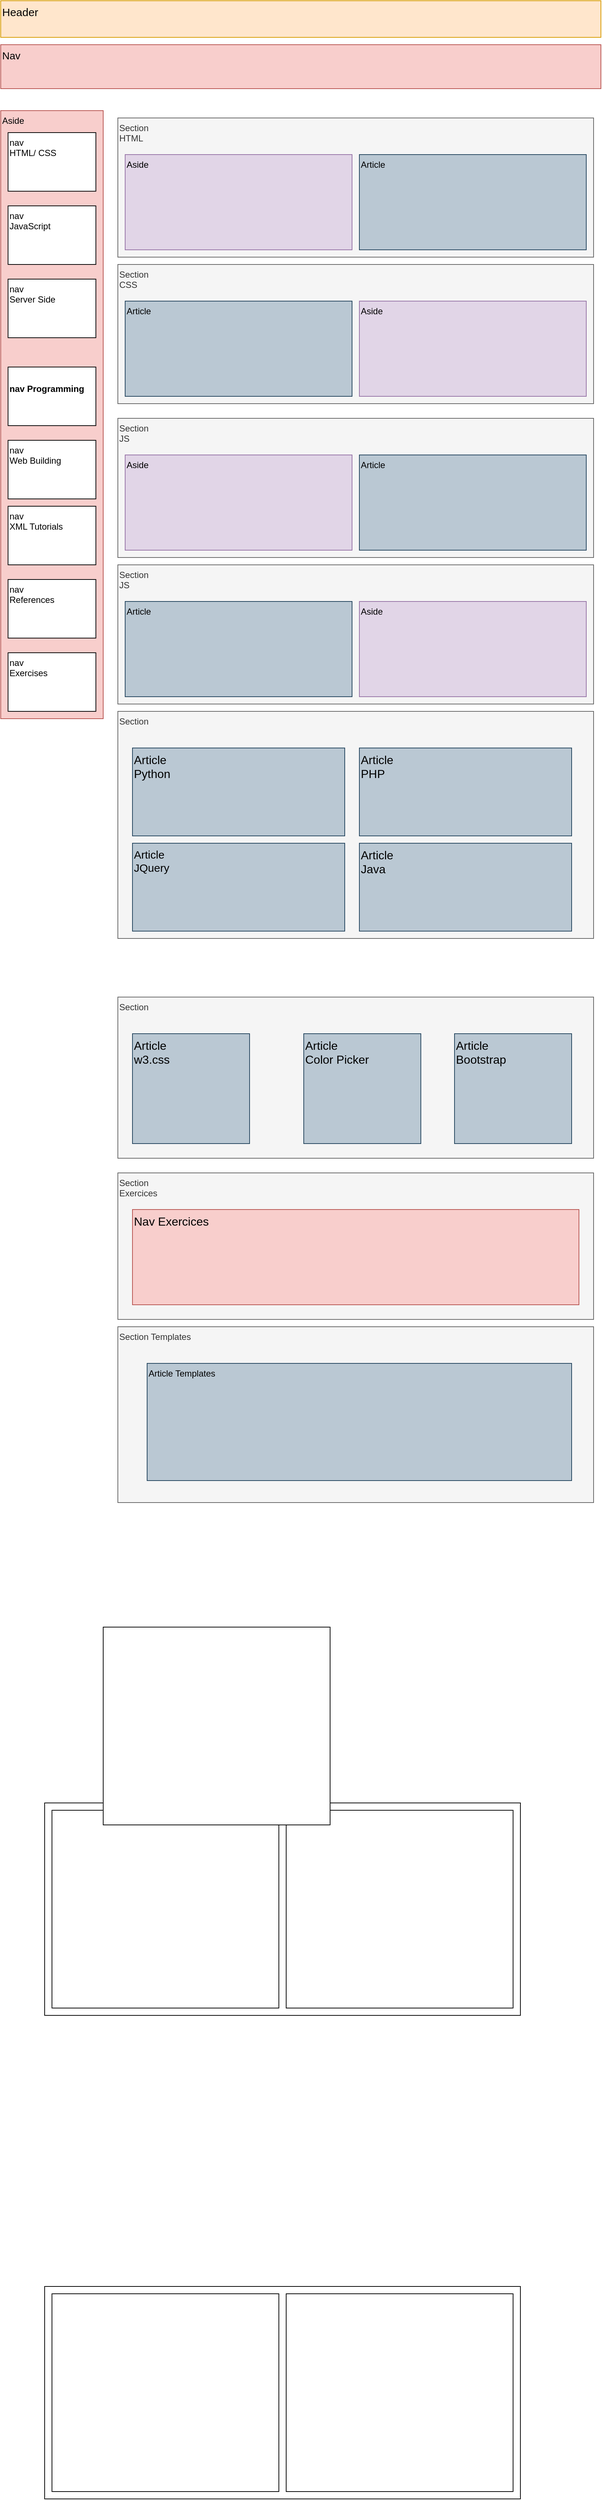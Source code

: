 <mxfile version="13.7.7" type="github">
  <diagram id="Qermgrvvync0e190jn2b" name="Page-1">
    <mxGraphModel dx="1422" dy="791" grid="1" gridSize="10" guides="1" tooltips="1" connect="1" arrows="1" fold="1" page="1" pageScale="1" pageWidth="827" pageHeight="1169" math="0" shadow="0">
      <root>
        <mxCell id="0" />
        <mxCell id="1" parent="0" />
        <mxCell id="3jMC8HgMj0h4YBXZREUR-1" value="&lt;div style=&quot;line-height: 120%; font-size: 15px;&quot; align=&quot;left&quot;&gt;Header&lt;/div&gt;" style="rounded=0;whiteSpace=wrap;html=1;fillColor=#ffe6cc;strokeColor=#d79b00;align=left;verticalAlign=top;fontSize=15;" vertex="1" parent="1">
          <mxGeometry width="820" height="50" as="geometry" />
        </mxCell>
        <mxCell id="3jMC8HgMj0h4YBXZREUR-2" value="Nav" style="rounded=0;whiteSpace=wrap;html=1;fillColor=#f8cecc;strokeColor=#b85450;verticalAlign=top;align=left;fontSize=14;" vertex="1" parent="1">
          <mxGeometry y="60" width="820" height="60" as="geometry" />
        </mxCell>
        <mxCell id="3jMC8HgMj0h4YBXZREUR-4" value="Aside" style="rounded=0;whiteSpace=wrap;html=1;fillColor=#f8cecc;strokeColor=#b85450;verticalAlign=top;align=left;" vertex="1" parent="1">
          <mxGeometry y="150" width="140" height="830" as="geometry" />
        </mxCell>
        <mxCell id="3jMC8HgMj0h4YBXZREUR-5" value="&lt;div&gt;nav&lt;br&gt;&lt;/div&gt;&lt;div&gt;HTML/ CSS&lt;/div&gt;" style="rounded=0;whiteSpace=wrap;html=1;align=left;spacing=2;verticalAlign=top;" vertex="1" parent="1">
          <mxGeometry x="10" y="180" width="120" height="80" as="geometry" />
        </mxCell>
        <mxCell id="3jMC8HgMj0h4YBXZREUR-6" value="&lt;div&gt;nav &lt;br&gt;&lt;/div&gt;&lt;div&gt;JavaScript&lt;/div&gt;" style="rounded=0;whiteSpace=wrap;html=1;align=left;verticalAlign=top;" vertex="1" parent="1">
          <mxGeometry x="10" y="280" width="120" height="80" as="geometry" />
        </mxCell>
        <mxCell id="3jMC8HgMj0h4YBXZREUR-7" value="&lt;div&gt;nav&lt;br&gt;&lt;/div&gt;&lt;div&gt;Server Side&lt;/div&gt;" style="rounded=0;whiteSpace=wrap;html=1;align=left;verticalAlign=top;" vertex="1" parent="1">
          <mxGeometry x="10" y="380" width="120" height="80" as="geometry" />
        </mxCell>
        <mxCell id="3jMC8HgMj0h4YBXZREUR-8" value="&lt;h4 class=&quot;w3-margin-top&quot;&gt;nav Programming&lt;/h4&gt;" style="rounded=0;whiteSpace=wrap;html=1;fontStyle=0;align=left;verticalAlign=top;" vertex="1" parent="1">
          <mxGeometry x="10" y="500" width="120" height="80" as="geometry" />
        </mxCell>
        <mxCell id="3jMC8HgMj0h4YBXZREUR-9" value="&lt;div&gt;nav&lt;br&gt;&lt;/div&gt;&lt;div&gt;Web Building&lt;/div&gt;" style="rounded=0;whiteSpace=wrap;html=1;align=left;verticalAlign=top;" vertex="1" parent="1">
          <mxGeometry x="10" y="600" width="120" height="80" as="geometry" />
        </mxCell>
        <mxCell id="3jMC8HgMj0h4YBXZREUR-10" value="&lt;div&gt;nav&lt;br&gt;&lt;/div&gt;&lt;div&gt;XML Tutorials&lt;/div&gt;" style="rounded=0;whiteSpace=wrap;html=1;align=left;verticalAlign=top;" vertex="1" parent="1">
          <mxGeometry x="10" y="690" width="120" height="80" as="geometry" />
        </mxCell>
        <mxCell id="3jMC8HgMj0h4YBXZREUR-11" value="&lt;div&gt;nav&lt;br&gt;&lt;/div&gt;&lt;div&gt;Exercises&lt;/div&gt;" style="rounded=0;whiteSpace=wrap;html=1;align=left;verticalAlign=top;" vertex="1" parent="1">
          <mxGeometry x="10" y="890" width="120" height="80" as="geometry" />
        </mxCell>
        <mxCell id="3jMC8HgMj0h4YBXZREUR-12" value="&lt;div&gt;nav&lt;br&gt;&lt;/div&gt;&lt;div&gt;References&lt;/div&gt;" style="rounded=0;whiteSpace=wrap;html=1;align=left;verticalAlign=top;" vertex="1" parent="1">
          <mxGeometry x="10" y="790" width="120" height="80" as="geometry" />
        </mxCell>
        <mxCell id="3jMC8HgMj0h4YBXZREUR-17" value="&lt;div&gt;Section&lt;/div&gt;&lt;div&gt;HTML&lt;br&gt;&lt;/div&gt;" style="rounded=0;whiteSpace=wrap;html=1;fillColor=#f5f5f5;strokeColor=#666666;fontColor=#333333;verticalAlign=top;align=left;" vertex="1" parent="1">
          <mxGeometry x="160" y="160" width="650" height="190" as="geometry" />
        </mxCell>
        <mxCell id="3jMC8HgMj0h4YBXZREUR-18" value="Aside" style="rounded=0;whiteSpace=wrap;html=1;fillColor=#e1d5e7;strokeColor=#9673a6;align=left;verticalAlign=top;" vertex="1" parent="1">
          <mxGeometry x="170" y="210" width="310" height="130" as="geometry" />
        </mxCell>
        <mxCell id="3jMC8HgMj0h4YBXZREUR-19" value="Article" style="rounded=0;whiteSpace=wrap;html=1;align=left;verticalAlign=top;fillColor=#bac8d3;strokeColor=#23445d;" vertex="1" parent="1">
          <mxGeometry x="490" y="210" width="310" height="130" as="geometry" />
        </mxCell>
        <mxCell id="3jMC8HgMj0h4YBXZREUR-41" value="" style="rounded=0;whiteSpace=wrap;html=1;" vertex="1" parent="1">
          <mxGeometry x="60" y="2460" width="650" height="290" as="geometry" />
        </mxCell>
        <mxCell id="3jMC8HgMj0h4YBXZREUR-42" value="" style="rounded=0;whiteSpace=wrap;html=1;" vertex="1" parent="1">
          <mxGeometry x="70" y="2470" width="310" height="270" as="geometry" />
        </mxCell>
        <mxCell id="3jMC8HgMj0h4YBXZREUR-43" value="" style="rounded=0;whiteSpace=wrap;html=1;" vertex="1" parent="1">
          <mxGeometry x="390" y="2470" width="310" height="270" as="geometry" />
        </mxCell>
        <mxCell id="3jMC8HgMj0h4YBXZREUR-44" value="" style="rounded=0;whiteSpace=wrap;html=1;" vertex="1" parent="1">
          <mxGeometry x="60" y="3120" width="650" height="290" as="geometry" />
        </mxCell>
        <mxCell id="3jMC8HgMj0h4YBXZREUR-45" value="" style="rounded=0;whiteSpace=wrap;html=1;" vertex="1" parent="1">
          <mxGeometry x="70" y="3130" width="310" height="270" as="geometry" />
        </mxCell>
        <mxCell id="3jMC8HgMj0h4YBXZREUR-46" value="" style="rounded=0;whiteSpace=wrap;html=1;" vertex="1" parent="1">
          <mxGeometry x="390" y="3130" width="310" height="270" as="geometry" />
        </mxCell>
        <mxCell id="3jMC8HgMj0h4YBXZREUR-47" value="" style="rounded=0;whiteSpace=wrap;html=1;" vertex="1" parent="1">
          <mxGeometry x="140" y="2220" width="310" height="270" as="geometry" />
        </mxCell>
        <mxCell id="3jMC8HgMj0h4YBXZREUR-48" value="Section Templates" style="rounded=0;whiteSpace=wrap;html=1;align=left;verticalAlign=top;fillColor=#f5f5f5;strokeColor=#666666;fontColor=#333333;" vertex="1" parent="1">
          <mxGeometry x="160" y="1810" width="650" height="240" as="geometry" />
        </mxCell>
        <mxCell id="3jMC8HgMj0h4YBXZREUR-49" value="Article Templates" style="rounded=0;whiteSpace=wrap;html=1;fillColor=#bac8d3;strokeColor=#23445d;align=left;verticalAlign=top;" vertex="1" parent="1">
          <mxGeometry x="200" y="1860" width="580" height="160" as="geometry" />
        </mxCell>
        <mxCell id="3jMC8HgMj0h4YBXZREUR-51" value="Section" style="rounded=0;whiteSpace=wrap;html=1;align=left;verticalAlign=top;fillColor=#f5f5f5;strokeColor=#666666;fontColor=#333333;" vertex="1" parent="1">
          <mxGeometry x="160" y="970" width="650" height="310" as="geometry" />
        </mxCell>
        <mxCell id="3jMC8HgMj0h4YBXZREUR-52" value="&lt;div&gt;Article&lt;/div&gt;&lt;div&gt;JQuery&lt;br&gt;&lt;/div&gt;" style="rounded=0;whiteSpace=wrap;html=1;fillColor=#bac8d3;strokeColor=#23445d;align=left;verticalAlign=top;fontSize=15;" vertex="1" parent="1">
          <mxGeometry x="180" y="1150" width="290" height="120" as="geometry" />
        </mxCell>
        <mxCell id="3jMC8HgMj0h4YBXZREUR-55" value="&lt;div&gt;Section&lt;/div&gt;&lt;div&gt;CSS&lt;br&gt;&lt;/div&gt;" style="rounded=0;whiteSpace=wrap;html=1;fillColor=#f5f5f5;strokeColor=#666666;fontColor=#333333;verticalAlign=top;align=left;" vertex="1" parent="1">
          <mxGeometry x="160" y="360" width="650" height="190" as="geometry" />
        </mxCell>
        <mxCell id="3jMC8HgMj0h4YBXZREUR-56" value="Aside" style="rounded=0;whiteSpace=wrap;html=1;fillColor=#e1d5e7;strokeColor=#9673a6;align=left;verticalAlign=top;" vertex="1" parent="1">
          <mxGeometry x="490" y="410" width="310" height="130" as="geometry" />
        </mxCell>
        <mxCell id="3jMC8HgMj0h4YBXZREUR-57" value="Article" style="rounded=0;whiteSpace=wrap;html=1;align=left;verticalAlign=top;fillColor=#bac8d3;strokeColor=#23445d;" vertex="1" parent="1">
          <mxGeometry x="170" y="410" width="310" height="130" as="geometry" />
        </mxCell>
        <mxCell id="3jMC8HgMj0h4YBXZREUR-58" value="&lt;div&gt;Section&lt;/div&gt;&lt;div&gt;JS&lt;br&gt;&lt;/div&gt;" style="rounded=0;whiteSpace=wrap;html=1;fillColor=#f5f5f5;strokeColor=#666666;fontColor=#333333;verticalAlign=top;align=left;" vertex="1" parent="1">
          <mxGeometry x="160" y="570" width="650" height="190" as="geometry" />
        </mxCell>
        <mxCell id="3jMC8HgMj0h4YBXZREUR-59" value="Aside" style="rounded=0;whiteSpace=wrap;html=1;fillColor=#e1d5e7;strokeColor=#9673a6;align=left;verticalAlign=top;" vertex="1" parent="1">
          <mxGeometry x="170" y="620" width="310" height="130" as="geometry" />
        </mxCell>
        <mxCell id="3jMC8HgMj0h4YBXZREUR-60" value="Article" style="rounded=0;whiteSpace=wrap;html=1;align=left;verticalAlign=top;fillColor=#bac8d3;strokeColor=#23445d;" vertex="1" parent="1">
          <mxGeometry x="490" y="620" width="310" height="130" as="geometry" />
        </mxCell>
        <mxCell id="3jMC8HgMj0h4YBXZREUR-61" value="&lt;div&gt;Section&lt;/div&gt;&lt;div&gt;JS&lt;br&gt;&lt;/div&gt;" style="rounded=0;whiteSpace=wrap;html=1;fillColor=#f5f5f5;strokeColor=#666666;fontColor=#333333;verticalAlign=top;align=left;" vertex="1" parent="1">
          <mxGeometry x="160" y="770" width="650" height="190" as="geometry" />
        </mxCell>
        <mxCell id="3jMC8HgMj0h4YBXZREUR-62" value="Aside" style="rounded=0;whiteSpace=wrap;html=1;fillColor=#e1d5e7;strokeColor=#9673a6;align=left;verticalAlign=top;" vertex="1" parent="1">
          <mxGeometry x="490" y="820" width="310" height="130" as="geometry" />
        </mxCell>
        <mxCell id="3jMC8HgMj0h4YBXZREUR-63" value="Article" style="rounded=0;whiteSpace=wrap;html=1;align=left;verticalAlign=top;fillColor=#bac8d3;strokeColor=#23445d;" vertex="1" parent="1">
          <mxGeometry x="170" y="820" width="310" height="130" as="geometry" />
        </mxCell>
        <mxCell id="3jMC8HgMj0h4YBXZREUR-64" value="&lt;div&gt;Article&lt;/div&gt;&lt;div&gt;Python&lt;br&gt;&lt;/div&gt;" style="rounded=0;whiteSpace=wrap;html=1;fillColor=#bac8d3;strokeColor=#23445d;align=left;verticalAlign=top;fontSize=16;" vertex="1" parent="1">
          <mxGeometry x="180" y="1020" width="290" height="120" as="geometry" />
        </mxCell>
        <mxCell id="3jMC8HgMj0h4YBXZREUR-65" value="&lt;div&gt;Article&lt;/div&gt;&lt;div&gt;Java&lt;br&gt;&lt;/div&gt;" style="rounded=0;whiteSpace=wrap;html=1;fillColor=#bac8d3;strokeColor=#23445d;align=left;verticalAlign=top;fontSize=16;" vertex="1" parent="1">
          <mxGeometry x="490" y="1150" width="290" height="120" as="geometry" />
        </mxCell>
        <mxCell id="3jMC8HgMj0h4YBXZREUR-66" value="&lt;div&gt;Article&lt;/div&gt;&lt;div&gt;PHP&lt;br&gt;&lt;/div&gt;" style="rounded=0;whiteSpace=wrap;html=1;fillColor=#bac8d3;strokeColor=#23445d;align=left;verticalAlign=top;fontSize=16;" vertex="1" parent="1">
          <mxGeometry x="490" y="1020" width="290" height="120" as="geometry" />
        </mxCell>
        <mxCell id="3jMC8HgMj0h4YBXZREUR-67" value="Section" style="rounded=0;whiteSpace=wrap;html=1;align=left;verticalAlign=top;fillColor=#f5f5f5;strokeColor=#666666;fontColor=#333333;" vertex="1" parent="1">
          <mxGeometry x="160" y="1360" width="650" height="220" as="geometry" />
        </mxCell>
        <mxCell id="3jMC8HgMj0h4YBXZREUR-69" value="&lt;div&gt;Article&lt;/div&gt;&lt;div&gt;w3.css&lt;br&gt;&lt;/div&gt;" style="rounded=0;whiteSpace=wrap;html=1;fillColor=#bac8d3;strokeColor=#23445d;align=left;verticalAlign=top;fontSize=16;" vertex="1" parent="1">
          <mxGeometry x="180" y="1410" width="160" height="150" as="geometry" />
        </mxCell>
        <mxCell id="3jMC8HgMj0h4YBXZREUR-72" style="edgeStyle=orthogonalEdgeStyle;rounded=0;orthogonalLoop=1;jettySize=auto;html=1;exitX=0.5;exitY=1;exitDx=0;exitDy=0;fontSize=16;" edge="1" parent="1" source="3jMC8HgMj0h4YBXZREUR-67" target="3jMC8HgMj0h4YBXZREUR-67">
          <mxGeometry relative="1" as="geometry" />
        </mxCell>
        <mxCell id="3jMC8HgMj0h4YBXZREUR-73" value="&lt;div&gt;Article&lt;/div&gt;&lt;div&gt;Color Picker&lt;br&gt;&lt;/div&gt;" style="rounded=0;whiteSpace=wrap;html=1;fillColor=#bac8d3;strokeColor=#23445d;align=left;verticalAlign=top;fontSize=16;" vertex="1" parent="1">
          <mxGeometry x="414" y="1410" width="160" height="150" as="geometry" />
        </mxCell>
        <mxCell id="3jMC8HgMj0h4YBXZREUR-74" value="&lt;div&gt;Article&lt;/div&gt;&lt;div&gt;Bootstrap&lt;br&gt;&lt;/div&gt;" style="rounded=0;whiteSpace=wrap;html=1;fillColor=#bac8d3;strokeColor=#23445d;align=left;verticalAlign=top;fontSize=16;" vertex="1" parent="1">
          <mxGeometry x="620" y="1410" width="160" height="150" as="geometry" />
        </mxCell>
        <mxCell id="3jMC8HgMj0h4YBXZREUR-75" value="&lt;div&gt;Section&lt;/div&gt;&lt;div&gt;Exercices&lt;br&gt;&lt;/div&gt;" style="rounded=0;whiteSpace=wrap;html=1;align=left;verticalAlign=top;fillColor=#f5f5f5;strokeColor=#666666;fontColor=#333333;" vertex="1" parent="1">
          <mxGeometry x="160" y="1600" width="650" height="200" as="geometry" />
        </mxCell>
        <mxCell id="3jMC8HgMj0h4YBXZREUR-77" style="edgeStyle=orthogonalEdgeStyle;rounded=0;orthogonalLoop=1;jettySize=auto;html=1;exitX=0.5;exitY=1;exitDx=0;exitDy=0;fontSize=16;" edge="1" parent="1" source="3jMC8HgMj0h4YBXZREUR-75" target="3jMC8HgMj0h4YBXZREUR-75">
          <mxGeometry relative="1" as="geometry" />
        </mxCell>
        <mxCell id="3jMC8HgMj0h4YBXZREUR-79" value="Nav Exercices" style="rounded=0;whiteSpace=wrap;html=1;fillColor=#f8cecc;strokeColor=#b85450;align=left;verticalAlign=top;fontSize=16;" vertex="1" parent="1">
          <mxGeometry x="180" y="1650" width="610" height="130" as="geometry" />
        </mxCell>
      </root>
    </mxGraphModel>
  </diagram>
</mxfile>
